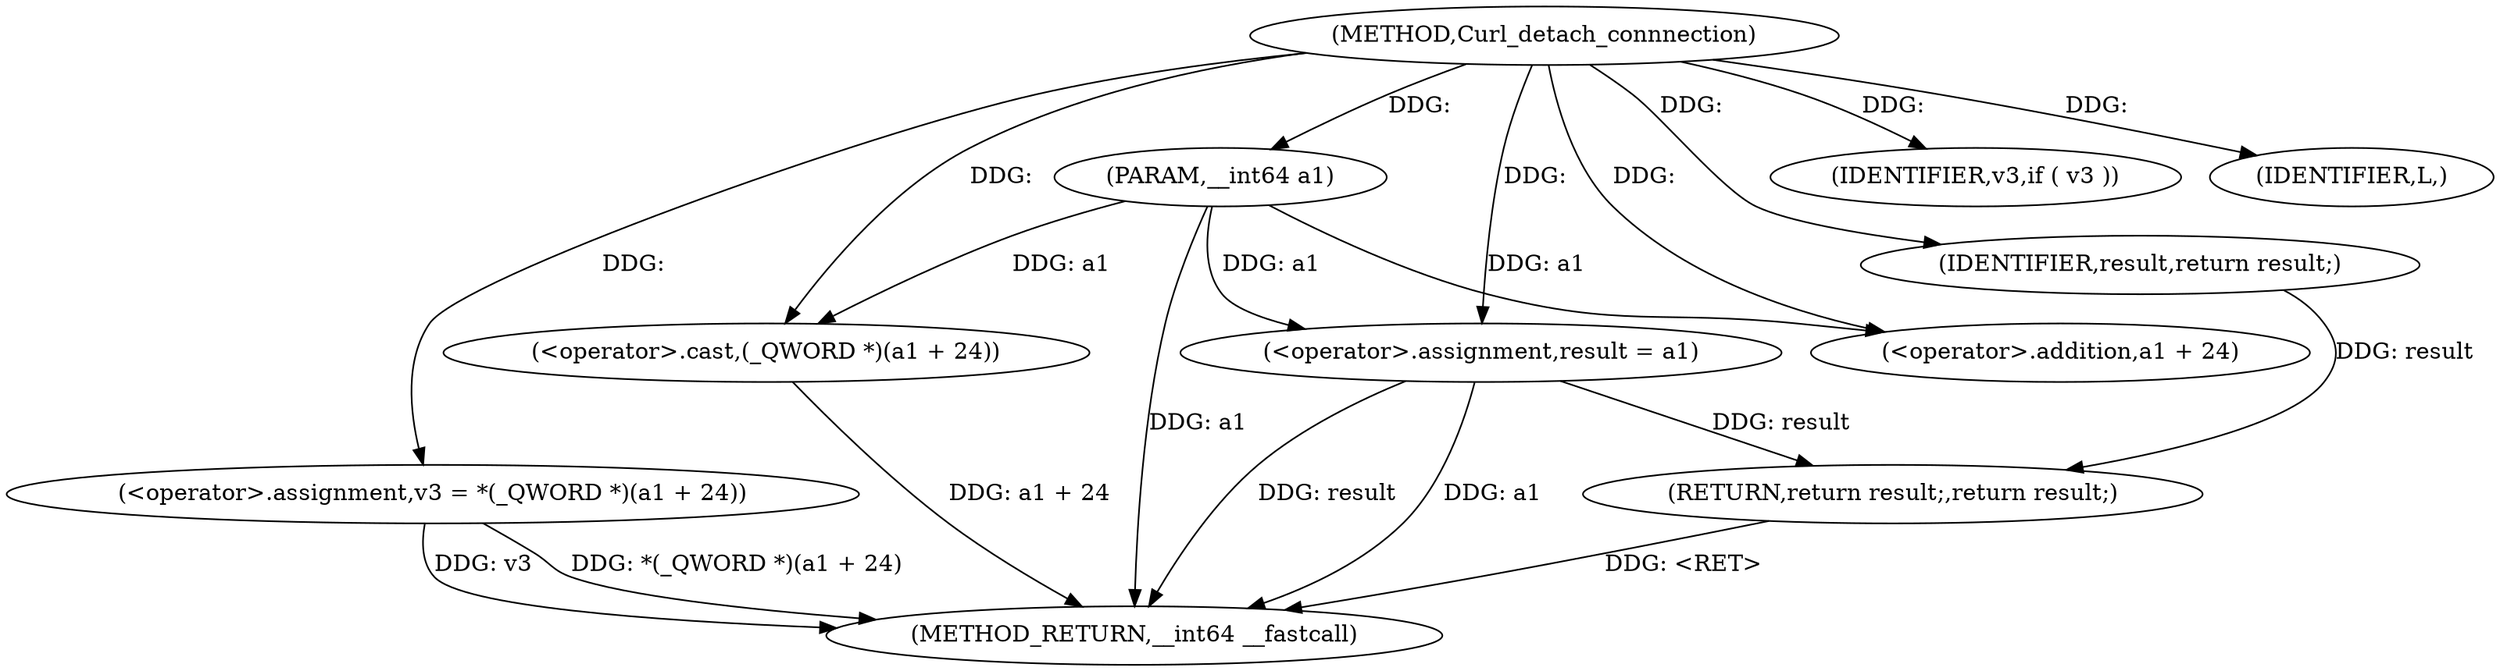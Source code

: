 digraph Curl_detach_connnection {  
"1000103" [label = "(METHOD,Curl_detach_connnection)" ]
"1000124" [label = "(METHOD_RETURN,__int64 __fastcall)" ]
"1000104" [label = "(PARAM,__int64 a1)" ]
"1000108" [label = "(<operator>.assignment,v3 = *(_QWORD *)(a1 + 24))" ]
"1000111" [label = "(<operator>.cast,(_QWORD *)(a1 + 24))" ]
"1000113" [label = "(<operator>.addition,a1 + 24)" ]
"1000117" [label = "(IDENTIFIER,v3,if ( v3 ))" ]
"1000118" [label = "(<operator>.assignment,result = a1)" ]
"1000121" [label = "(IDENTIFIER,L,)" ]
"1000122" [label = "(RETURN,return result;,return result;)" ]
"1000123" [label = "(IDENTIFIER,result,return result;)" ]
  "1000111" -> "1000124"  [ label = "DDG: a1 + 24"] 
  "1000118" -> "1000124"  [ label = "DDG: a1"] 
  "1000108" -> "1000124"  [ label = "DDG: v3"] 
  "1000118" -> "1000124"  [ label = "DDG: result"] 
  "1000108" -> "1000124"  [ label = "DDG: *(_QWORD *)(a1 + 24)"] 
  "1000104" -> "1000124"  [ label = "DDG: a1"] 
  "1000122" -> "1000124"  [ label = "DDG: <RET>"] 
  "1000103" -> "1000104"  [ label = "DDG: "] 
  "1000103" -> "1000108"  [ label = "DDG: "] 
  "1000104" -> "1000111"  [ label = "DDG: a1"] 
  "1000103" -> "1000111"  [ label = "DDG: "] 
  "1000104" -> "1000113"  [ label = "DDG: a1"] 
  "1000103" -> "1000113"  [ label = "DDG: "] 
  "1000103" -> "1000117"  [ label = "DDG: "] 
  "1000104" -> "1000118"  [ label = "DDG: a1"] 
  "1000103" -> "1000118"  [ label = "DDG: "] 
  "1000103" -> "1000121"  [ label = "DDG: "] 
  "1000123" -> "1000122"  [ label = "DDG: result"] 
  "1000118" -> "1000122"  [ label = "DDG: result"] 
  "1000103" -> "1000123"  [ label = "DDG: "] 
}
